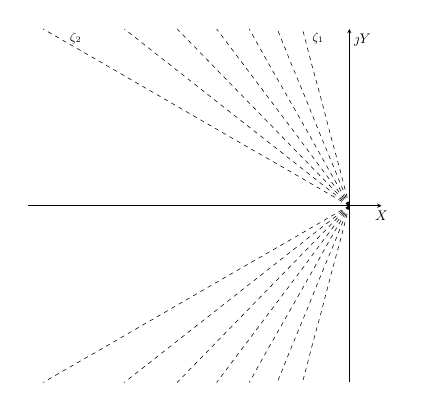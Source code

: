% This file was created by matlab2tikz.
%
%The latest updates can be retrieved from
%  http://www.mathworks.com/matlabcentral/fileexchange/22022-matlab2tikz-matlab2tikz
%where you can also make suggestions and rate matlab2tikz.
%
\begin{tikzpicture}[scale = 0.505]

\begin{axis}[%
  axis lines=center,
  width=3.5in,
  height=3.5in,
  scale only axis,
  xmin=-0.7,
  xmax=0.07,
  ymin=-0.5,
  ymax=0.5,
  xtick=\empty,
  ytick=\empty,
  xticklabel style={anchor=south west, draw=none},
  xlabel={$X$},
  ylabel={$\jmath Y$},
  x label style={anchor=north}
]
\addplot [color=black, dashed, forget plot]
  table[row sep=crcr]{%
-0	0\\
-0.02	0.1\\
-0.041	0.2\\
-0.061	0.3\\
-0.082	0.4\\
-0.102	0.5\\
};
\addplot [color=black, dashed, forget plot]
  table[row sep=crcr]{%
-0	-0\\
-0.02	-0.1\\
-0.041	-0.2\\
-0.061	-0.3\\
-0.082	-0.4\\
-0.102	-0.5\\
};
\addplot [color=black, dashed, forget plot]
  table[row sep=crcr]{%
-0	0\\
-0.031	0.1\\
-0.063	0.2\\
-0.094	0.3\\
-0.126	0.4\\
-0.157	0.5\\
};
\addplot [color=black, dashed, forget plot]
  table[row sep=crcr]{%
-0	-0\\
-0.031	-0.1\\
-0.063	-0.2\\
-0.094	-0.3\\
-0.126	-0.4\\
-0.157	-0.5\\
};
\addplot [color=black, dashed, forget plot]
  table[row sep=crcr]{%
-0	0\\
-0.044	0.1\\
-0.087	0.2\\
-0.131	0.3\\
-0.175	0.4\\
-0.218	0.5\\
};
\addplot [color=black, dashed, forget plot]
  table[row sep=crcr]{%
-0	-0\\
-0.044	-0.1\\
-0.087	-0.2\\
-0.131	-0.3\\
-0.175	-0.4\\
-0.218	-0.5\\
};
\addplot [color=black, dashed, forget plot]
  table[row sep=crcr]{%
-0	0\\
-0.058	0.1\\
-0.115	0.2\\
-0.173	0.3\\
-0.231	0.4\\
-0.289	0.5\\
};
\addplot [color=black, dashed, forget plot]
  table[row sep=crcr]{%
-0	-0\\
-0.058	-0.1\\
-0.115	-0.2\\
-0.173	-0.3\\
-0.231	-0.4\\
-0.289	-0.5\\
};
\addplot [color=black, dashed, forget plot]
  table[row sep=crcr]{%
-0	0\\
-0.075	0.1\\
-0.15	0.2\\
-0.225	0.3\\
-0.3	0.4\\
-0.375	0.5\\
};
\addplot [color=black, dashed, forget plot]
  table[row sep=crcr]{%
-0	-0\\
-0.075	-0.1\\
-0.15	-0.2\\
-0.225	-0.3\\
-0.3	-0.4\\
-0.375	-0.5\\
};
\addplot [color=black, dashed, forget plot]
  table[row sep=crcr]{%
-0	0\\
-0.098	0.1\\
-0.196	0.2\\
-0.294	0.3\\
-0.392	0.4\\
-0.49	0.5\\
};
\addplot [color=black, dashed, forget plot]
  table[row sep=crcr]{%
-0	-0\\
-0.098	-0.1\\
-0.196	-0.2\\
-0.294	-0.3\\
-0.392	-0.4\\
-0.49	-0.5\\
};
\addplot [color=black, dashed, forget plot]
  table[row sep=crcr]{%
-0	0\\
-0.133	0.1\\
-0.267	0.2\\
-0.4	0.3\\
-0.533	0.4\\
-0.667	0.5\\
};
\addplot [color=black, dashed, forget plot]
  table[row sep=crcr]{%
-0	-0\\
-0.133	-0.1\\
-0.267	-0.2\\
-0.4	-0.3\\
-0.533	-0.4\\
-0.667	-0.5\\
};
\end{axis}

\draw (7.3,8.4) node[scale = 0.505, anchor=south] {\small $\zeta_1$};
\draw (1.2,8.4) node[scale = 0.505, anchor=south] {\small $\zeta_2$};

\end{tikzpicture}%